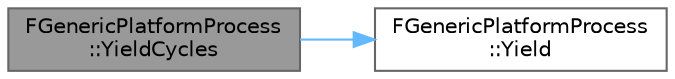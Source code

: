 digraph "FGenericPlatformProcess::YieldCycles"
{
 // INTERACTIVE_SVG=YES
 // LATEX_PDF_SIZE
  bgcolor="transparent";
  edge [fontname=Helvetica,fontsize=10,labelfontname=Helvetica,labelfontsize=10];
  node [fontname=Helvetica,fontsize=10,shape=box,height=0.2,width=0.4];
  rankdir="LR";
  Node1 [id="Node000001",label="FGenericPlatformProcess\l::YieldCycles",height=0.2,width=0.4,color="gray40", fillcolor="grey60", style="filled", fontcolor="black",tooltip="Tells the processor to pause for at least the amount of cycles given."];
  Node1 -> Node2 [id="edge1_Node000001_Node000002",color="steelblue1",style="solid",tooltip=" "];
  Node2 [id="Node000002",label="FGenericPlatformProcess\l::Yield",height=0.2,width=0.4,color="grey40", fillcolor="white", style="filled",URL="$d6/d6d/structFGenericPlatformProcess.html#ad831830a9cc45dae5bd3d744ab62b4a4",tooltip="Tells the processor to pause for implementation-specific amount of time."];
}
